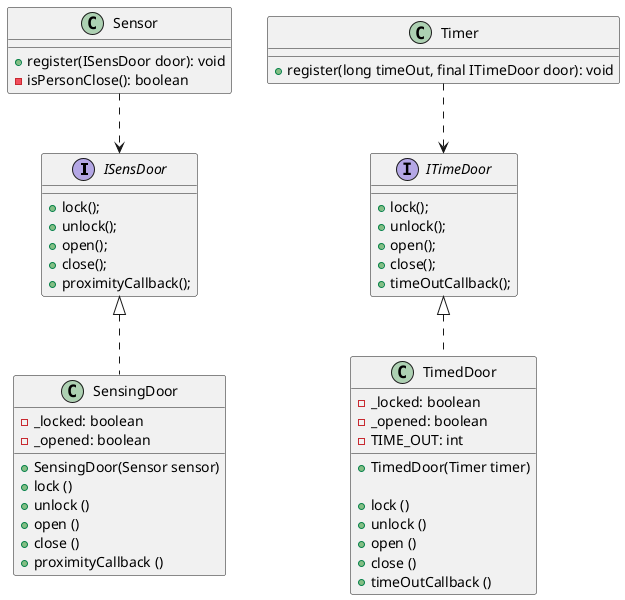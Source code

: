 @startuml

interface ISensDoor {
    +lock();
    +unlock();
    +open();
    +close();
    +proximityCallback();
}
interface ITimeDoor {
    +lock();
    +unlock();
    +open();
    +close();
    +timeOutCallback();
}
class SensingDoor  {
    - _locked: boolean
    - _opened: boolean

    + SensingDoor(Sensor sensor)
    + lock ()
    + unlock ()
    + open ()
    + close ()
    + proximityCallback ()
}
class TimedDoor  {
    - _locked: boolean
    - _opened: boolean
    - TIME_OUT: int
    + TimedDoor(Timer timer)

    + lock ()
    + unlock ()
    + open ()
    + close ()
    + timeOutCallback ()
}

class Sensor {
    + register(ISensDoor door): void
    - isPersonClose(): boolean

}

class Timer {
    + register(long timeOut, final ITimeDoor door): void
}

ISensDoor <|.. SensingDoor
ITimeDoor <|.. TimedDoor
Sensor ..> ISensDoor
Timer ..> ITimeDoor


@enduml